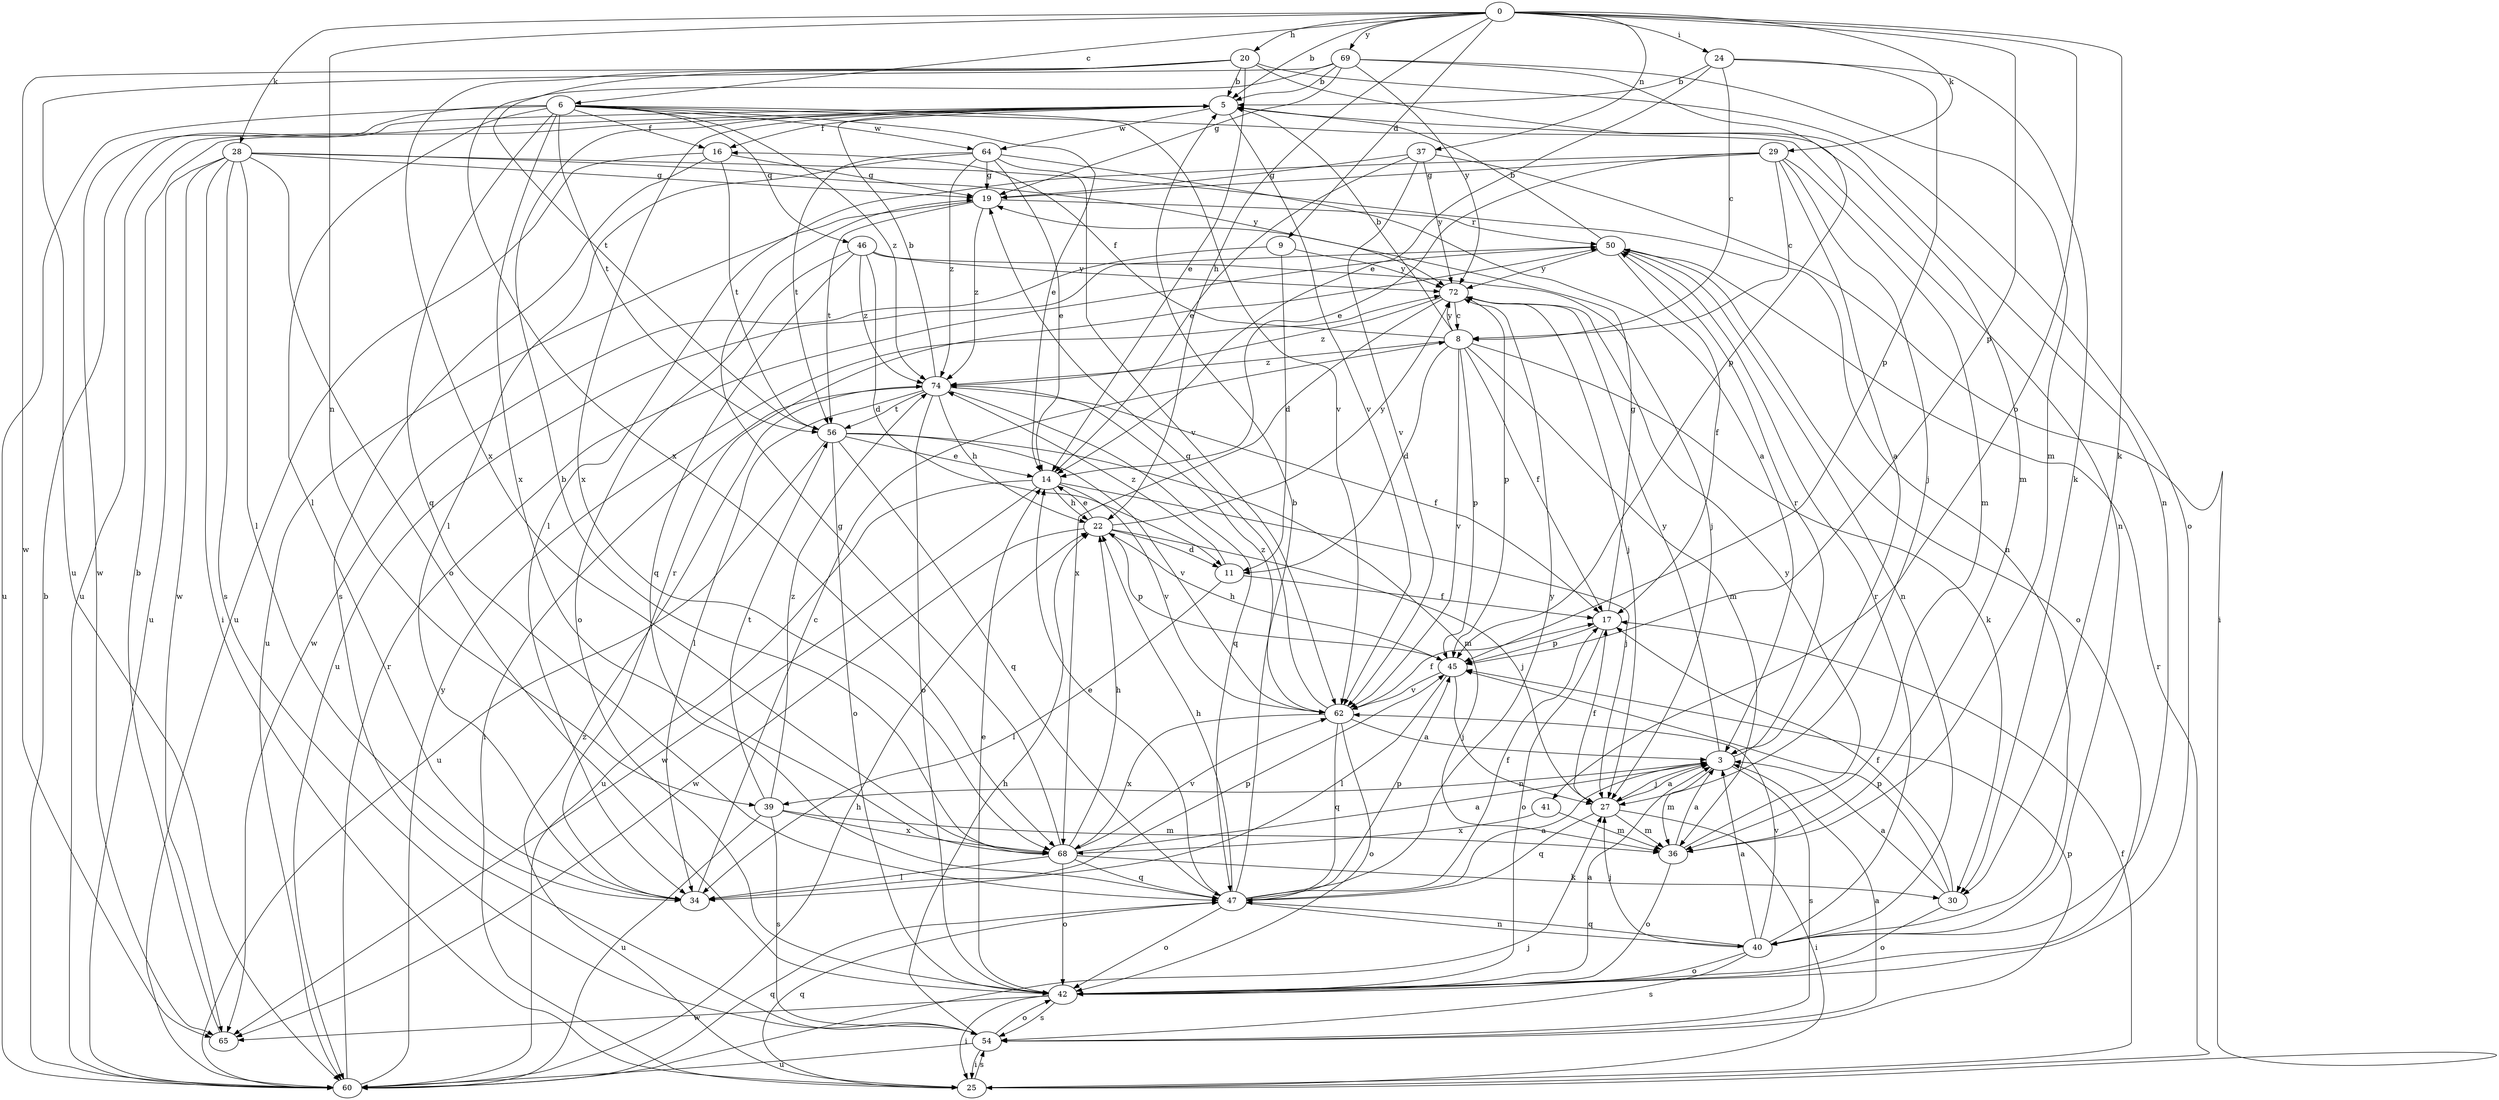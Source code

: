 strict digraph  {
0;
3;
5;
6;
8;
9;
11;
14;
16;
17;
19;
20;
22;
24;
25;
27;
28;
29;
30;
34;
36;
37;
39;
40;
41;
42;
45;
46;
47;
50;
54;
56;
60;
62;
64;
65;
68;
69;
72;
74;
0 -> 5  [label=b];
0 -> 6  [label=c];
0 -> 9  [label=d];
0 -> 20  [label=h];
0 -> 22  [label=h];
0 -> 24  [label=i];
0 -> 28  [label=k];
0 -> 29  [label=k];
0 -> 30  [label=k];
0 -> 37  [label=n];
0 -> 39  [label=n];
0 -> 41  [label=o];
0 -> 45  [label=p];
0 -> 69  [label=y];
3 -> 27  [label=j];
3 -> 36  [label=m];
3 -> 39  [label=n];
3 -> 50  [label=r];
3 -> 54  [label=s];
3 -> 72  [label=y];
5 -> 16  [label=f];
5 -> 36  [label=m];
5 -> 60  [label=u];
5 -> 62  [label=v];
5 -> 64  [label=w];
5 -> 68  [label=x];
6 -> 14  [label=e];
6 -> 16  [label=f];
6 -> 34  [label=l];
6 -> 40  [label=n];
6 -> 46  [label=q];
6 -> 47  [label=q];
6 -> 56  [label=t];
6 -> 60  [label=u];
6 -> 62  [label=v];
6 -> 64  [label=w];
6 -> 65  [label=w];
6 -> 68  [label=x];
6 -> 74  [label=z];
8 -> 5  [label=b];
8 -> 11  [label=d];
8 -> 16  [label=f];
8 -> 17  [label=f];
8 -> 30  [label=k];
8 -> 36  [label=m];
8 -> 45  [label=p];
8 -> 62  [label=v];
8 -> 72  [label=y];
8 -> 74  [label=z];
9 -> 11  [label=d];
9 -> 65  [label=w];
9 -> 72  [label=y];
11 -> 17  [label=f];
11 -> 34  [label=l];
11 -> 74  [label=z];
14 -> 22  [label=h];
14 -> 27  [label=j];
14 -> 60  [label=u];
14 -> 62  [label=v];
14 -> 65  [label=w];
16 -> 19  [label=g];
16 -> 54  [label=s];
16 -> 56  [label=t];
16 -> 60  [label=u];
17 -> 19  [label=g];
17 -> 42  [label=o];
17 -> 45  [label=p];
19 -> 50  [label=r];
19 -> 56  [label=t];
19 -> 60  [label=u];
19 -> 74  [label=z];
20 -> 5  [label=b];
20 -> 14  [label=e];
20 -> 40  [label=n];
20 -> 42  [label=o];
20 -> 56  [label=t];
20 -> 65  [label=w];
20 -> 68  [label=x];
22 -> 11  [label=d];
22 -> 14  [label=e];
22 -> 27  [label=j];
22 -> 45  [label=p];
22 -> 65  [label=w];
22 -> 72  [label=y];
24 -> 5  [label=b];
24 -> 8  [label=c];
24 -> 14  [label=e];
24 -> 30  [label=k];
24 -> 45  [label=p];
25 -> 17  [label=f];
25 -> 47  [label=q];
25 -> 50  [label=r];
25 -> 54  [label=s];
25 -> 74  [label=z];
27 -> 3  [label=a];
27 -> 17  [label=f];
27 -> 25  [label=i];
27 -> 36  [label=m];
27 -> 47  [label=q];
28 -> 19  [label=g];
28 -> 25  [label=i];
28 -> 34  [label=l];
28 -> 40  [label=n];
28 -> 42  [label=o];
28 -> 54  [label=s];
28 -> 60  [label=u];
28 -> 65  [label=w];
28 -> 72  [label=y];
29 -> 3  [label=a];
29 -> 8  [label=c];
29 -> 14  [label=e];
29 -> 19  [label=g];
29 -> 27  [label=j];
29 -> 34  [label=l];
29 -> 36  [label=m];
30 -> 3  [label=a];
30 -> 17  [label=f];
30 -> 42  [label=o];
30 -> 45  [label=p];
34 -> 8  [label=c];
34 -> 45  [label=p];
34 -> 50  [label=r];
36 -> 3  [label=a];
36 -> 42  [label=o];
36 -> 72  [label=y];
37 -> 14  [label=e];
37 -> 19  [label=g];
37 -> 25  [label=i];
37 -> 62  [label=v];
37 -> 72  [label=y];
39 -> 36  [label=m];
39 -> 54  [label=s];
39 -> 56  [label=t];
39 -> 60  [label=u];
39 -> 68  [label=x];
39 -> 74  [label=z];
40 -> 3  [label=a];
40 -> 27  [label=j];
40 -> 42  [label=o];
40 -> 47  [label=q];
40 -> 50  [label=r];
40 -> 54  [label=s];
40 -> 62  [label=v];
41 -> 36  [label=m];
41 -> 68  [label=x];
42 -> 3  [label=a];
42 -> 14  [label=e];
42 -> 25  [label=i];
42 -> 54  [label=s];
42 -> 65  [label=w];
45 -> 22  [label=h];
45 -> 27  [label=j];
45 -> 34  [label=l];
45 -> 62  [label=v];
46 -> 11  [label=d];
46 -> 27  [label=j];
46 -> 42  [label=o];
46 -> 47  [label=q];
46 -> 72  [label=y];
46 -> 74  [label=z];
47 -> 3  [label=a];
47 -> 5  [label=b];
47 -> 14  [label=e];
47 -> 17  [label=f];
47 -> 22  [label=h];
47 -> 40  [label=n];
47 -> 42  [label=o];
47 -> 45  [label=p];
47 -> 72  [label=y];
50 -> 5  [label=b];
50 -> 17  [label=f];
50 -> 40  [label=n];
50 -> 42  [label=o];
50 -> 60  [label=u];
50 -> 72  [label=y];
54 -> 3  [label=a];
54 -> 22  [label=h];
54 -> 25  [label=i];
54 -> 42  [label=o];
54 -> 45  [label=p];
54 -> 60  [label=u];
56 -> 14  [label=e];
56 -> 36  [label=m];
56 -> 42  [label=o];
56 -> 47  [label=q];
56 -> 60  [label=u];
56 -> 62  [label=v];
60 -> 5  [label=b];
60 -> 22  [label=h];
60 -> 27  [label=j];
60 -> 47  [label=q];
60 -> 50  [label=r];
60 -> 72  [label=y];
62 -> 3  [label=a];
62 -> 17  [label=f];
62 -> 19  [label=g];
62 -> 42  [label=o];
62 -> 47  [label=q];
62 -> 68  [label=x];
62 -> 74  [label=z];
64 -> 3  [label=a];
64 -> 14  [label=e];
64 -> 19  [label=g];
64 -> 34  [label=l];
64 -> 56  [label=t];
64 -> 62  [label=v];
64 -> 74  [label=z];
65 -> 5  [label=b];
68 -> 3  [label=a];
68 -> 5  [label=b];
68 -> 19  [label=g];
68 -> 22  [label=h];
68 -> 30  [label=k];
68 -> 34  [label=l];
68 -> 42  [label=o];
68 -> 47  [label=q];
68 -> 62  [label=v];
69 -> 5  [label=b];
69 -> 19  [label=g];
69 -> 36  [label=m];
69 -> 45  [label=p];
69 -> 60  [label=u];
69 -> 68  [label=x];
69 -> 72  [label=y];
72 -> 8  [label=c];
72 -> 27  [label=j];
72 -> 45  [label=p];
72 -> 68  [label=x];
72 -> 74  [label=z];
74 -> 5  [label=b];
74 -> 17  [label=f];
74 -> 22  [label=h];
74 -> 25  [label=i];
74 -> 34  [label=l];
74 -> 42  [label=o];
74 -> 47  [label=q];
74 -> 56  [label=t];
}
